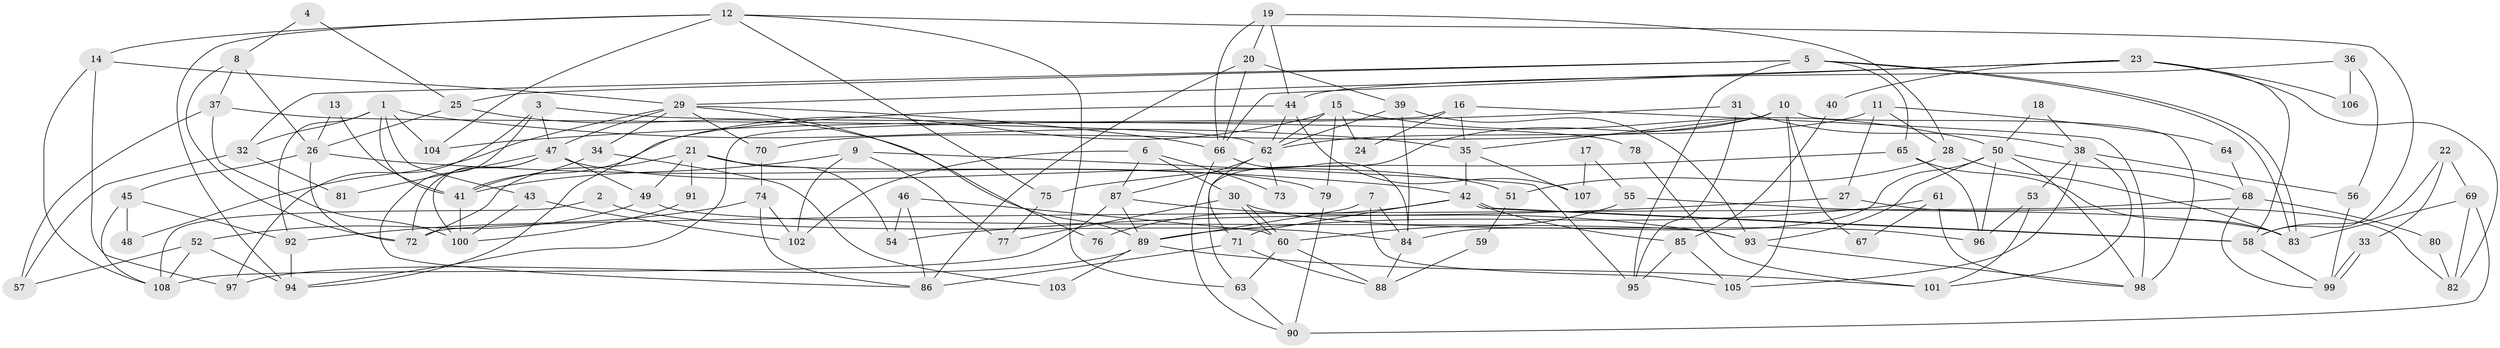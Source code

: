 // coarse degree distribution, {5: 0.16279069767441862, 9: 0.023255813953488372, 2: 0.09302325581395349, 3: 0.16279069767441862, 6: 0.09302325581395349, 12: 0.023255813953488372, 4: 0.3023255813953488, 11: 0.046511627906976744, 10: 0.046511627906976744, 8: 0.023255813953488372, 7: 0.023255813953488372}
// Generated by graph-tools (version 1.1) at 2025/53/03/04/25 21:53:27]
// undirected, 108 vertices, 216 edges
graph export_dot {
graph [start="1"]
  node [color=gray90,style=filled];
  1;
  2;
  3;
  4;
  5;
  6;
  7;
  8;
  9;
  10;
  11;
  12;
  13;
  14;
  15;
  16;
  17;
  18;
  19;
  20;
  21;
  22;
  23;
  24;
  25;
  26;
  27;
  28;
  29;
  30;
  31;
  32;
  33;
  34;
  35;
  36;
  37;
  38;
  39;
  40;
  41;
  42;
  43;
  44;
  45;
  46;
  47;
  48;
  49;
  50;
  51;
  52;
  53;
  54;
  55;
  56;
  57;
  58;
  59;
  60;
  61;
  62;
  63;
  64;
  65;
  66;
  67;
  68;
  69;
  70;
  71;
  72;
  73;
  74;
  75;
  76;
  77;
  78;
  79;
  80;
  81;
  82;
  83;
  84;
  85;
  86;
  87;
  88;
  89;
  90;
  91;
  92;
  93;
  94;
  95;
  96;
  97;
  98;
  99;
  100;
  101;
  102;
  103;
  104;
  105;
  106;
  107;
  108;
  1 -- 41;
  1 -- 35;
  1 -- 32;
  1 -- 43;
  1 -- 92;
  1 -- 104;
  2 -- 108;
  2 -- 84;
  3 -- 47;
  3 -- 86;
  3 -- 78;
  3 -- 97;
  4 -- 25;
  4 -- 8;
  5 -- 32;
  5 -- 83;
  5 -- 83;
  5 -- 25;
  5 -- 65;
  5 -- 95;
  6 -- 102;
  6 -- 87;
  6 -- 30;
  6 -- 73;
  7 -- 84;
  7 -- 105;
  7 -- 89;
  8 -- 26;
  8 -- 37;
  8 -- 72;
  9 -- 102;
  9 -- 77;
  9 -- 41;
  9 -- 95;
  10 -- 63;
  10 -- 70;
  10 -- 35;
  10 -- 67;
  10 -- 98;
  10 -- 105;
  11 -- 28;
  11 -- 62;
  11 -- 27;
  11 -- 64;
  12 -- 94;
  12 -- 58;
  12 -- 14;
  12 -- 63;
  12 -- 75;
  12 -- 104;
  13 -- 41;
  13 -- 26;
  14 -- 97;
  14 -- 29;
  14 -- 108;
  15 -- 50;
  15 -- 62;
  15 -- 24;
  15 -- 41;
  15 -- 79;
  16 -- 98;
  16 -- 35;
  16 -- 24;
  16 -- 94;
  17 -- 55;
  17 -- 107;
  18 -- 50;
  18 -- 38;
  19 -- 66;
  19 -- 20;
  19 -- 28;
  19 -- 44;
  20 -- 39;
  20 -- 66;
  20 -- 86;
  21 -- 72;
  21 -- 54;
  21 -- 49;
  21 -- 79;
  21 -- 91;
  22 -- 69;
  22 -- 58;
  22 -- 33;
  23 -- 58;
  23 -- 66;
  23 -- 29;
  23 -- 40;
  23 -- 82;
  23 -- 106;
  25 -- 89;
  25 -- 26;
  26 -- 42;
  26 -- 45;
  26 -- 72;
  27 -- 82;
  27 -- 54;
  28 -- 83;
  28 -- 51;
  29 -- 34;
  29 -- 47;
  29 -- 48;
  29 -- 66;
  29 -- 70;
  29 -- 76;
  30 -- 60;
  30 -- 60;
  30 -- 77;
  30 -- 96;
  31 -- 95;
  31 -- 104;
  31 -- 38;
  32 -- 57;
  32 -- 81;
  33 -- 99;
  33 -- 99;
  34 -- 41;
  34 -- 103;
  35 -- 42;
  35 -- 107;
  36 -- 56;
  36 -- 44;
  36 -- 106;
  37 -- 100;
  37 -- 62;
  37 -- 57;
  38 -- 105;
  38 -- 53;
  38 -- 56;
  38 -- 101;
  39 -- 62;
  39 -- 93;
  39 -- 84;
  40 -- 85;
  41 -- 100;
  42 -- 71;
  42 -- 58;
  42 -- 58;
  42 -- 76;
  42 -- 85;
  43 -- 100;
  43 -- 102;
  44 -- 94;
  44 -- 62;
  44 -- 107;
  45 -- 108;
  45 -- 48;
  45 -- 92;
  46 -- 60;
  46 -- 86;
  46 -- 54;
  47 -- 72;
  47 -- 49;
  47 -- 51;
  47 -- 81;
  47 -- 100;
  49 -- 52;
  49 -- 93;
  50 -- 96;
  50 -- 93;
  50 -- 68;
  50 -- 84;
  50 -- 98;
  51 -- 59;
  52 -- 94;
  52 -- 57;
  52 -- 108;
  53 -- 101;
  53 -- 96;
  55 -- 60;
  55 -- 83;
  56 -- 99;
  58 -- 99;
  59 -- 88;
  60 -- 63;
  60 -- 88;
  61 -- 89;
  61 -- 98;
  61 -- 67;
  62 -- 87;
  62 -- 71;
  62 -- 73;
  63 -- 90;
  64 -- 68;
  65 -- 96;
  65 -- 75;
  65 -- 83;
  66 -- 84;
  66 -- 90;
  68 -- 72;
  68 -- 80;
  68 -- 99;
  69 -- 90;
  69 -- 83;
  69 -- 82;
  70 -- 74;
  71 -- 88;
  71 -- 86;
  74 -- 86;
  74 -- 92;
  74 -- 102;
  75 -- 77;
  78 -- 101;
  79 -- 90;
  80 -- 82;
  84 -- 88;
  85 -- 95;
  85 -- 105;
  87 -- 108;
  87 -- 93;
  87 -- 89;
  89 -- 97;
  89 -- 101;
  89 -- 103;
  91 -- 100;
  92 -- 94;
  93 -- 98;
}

